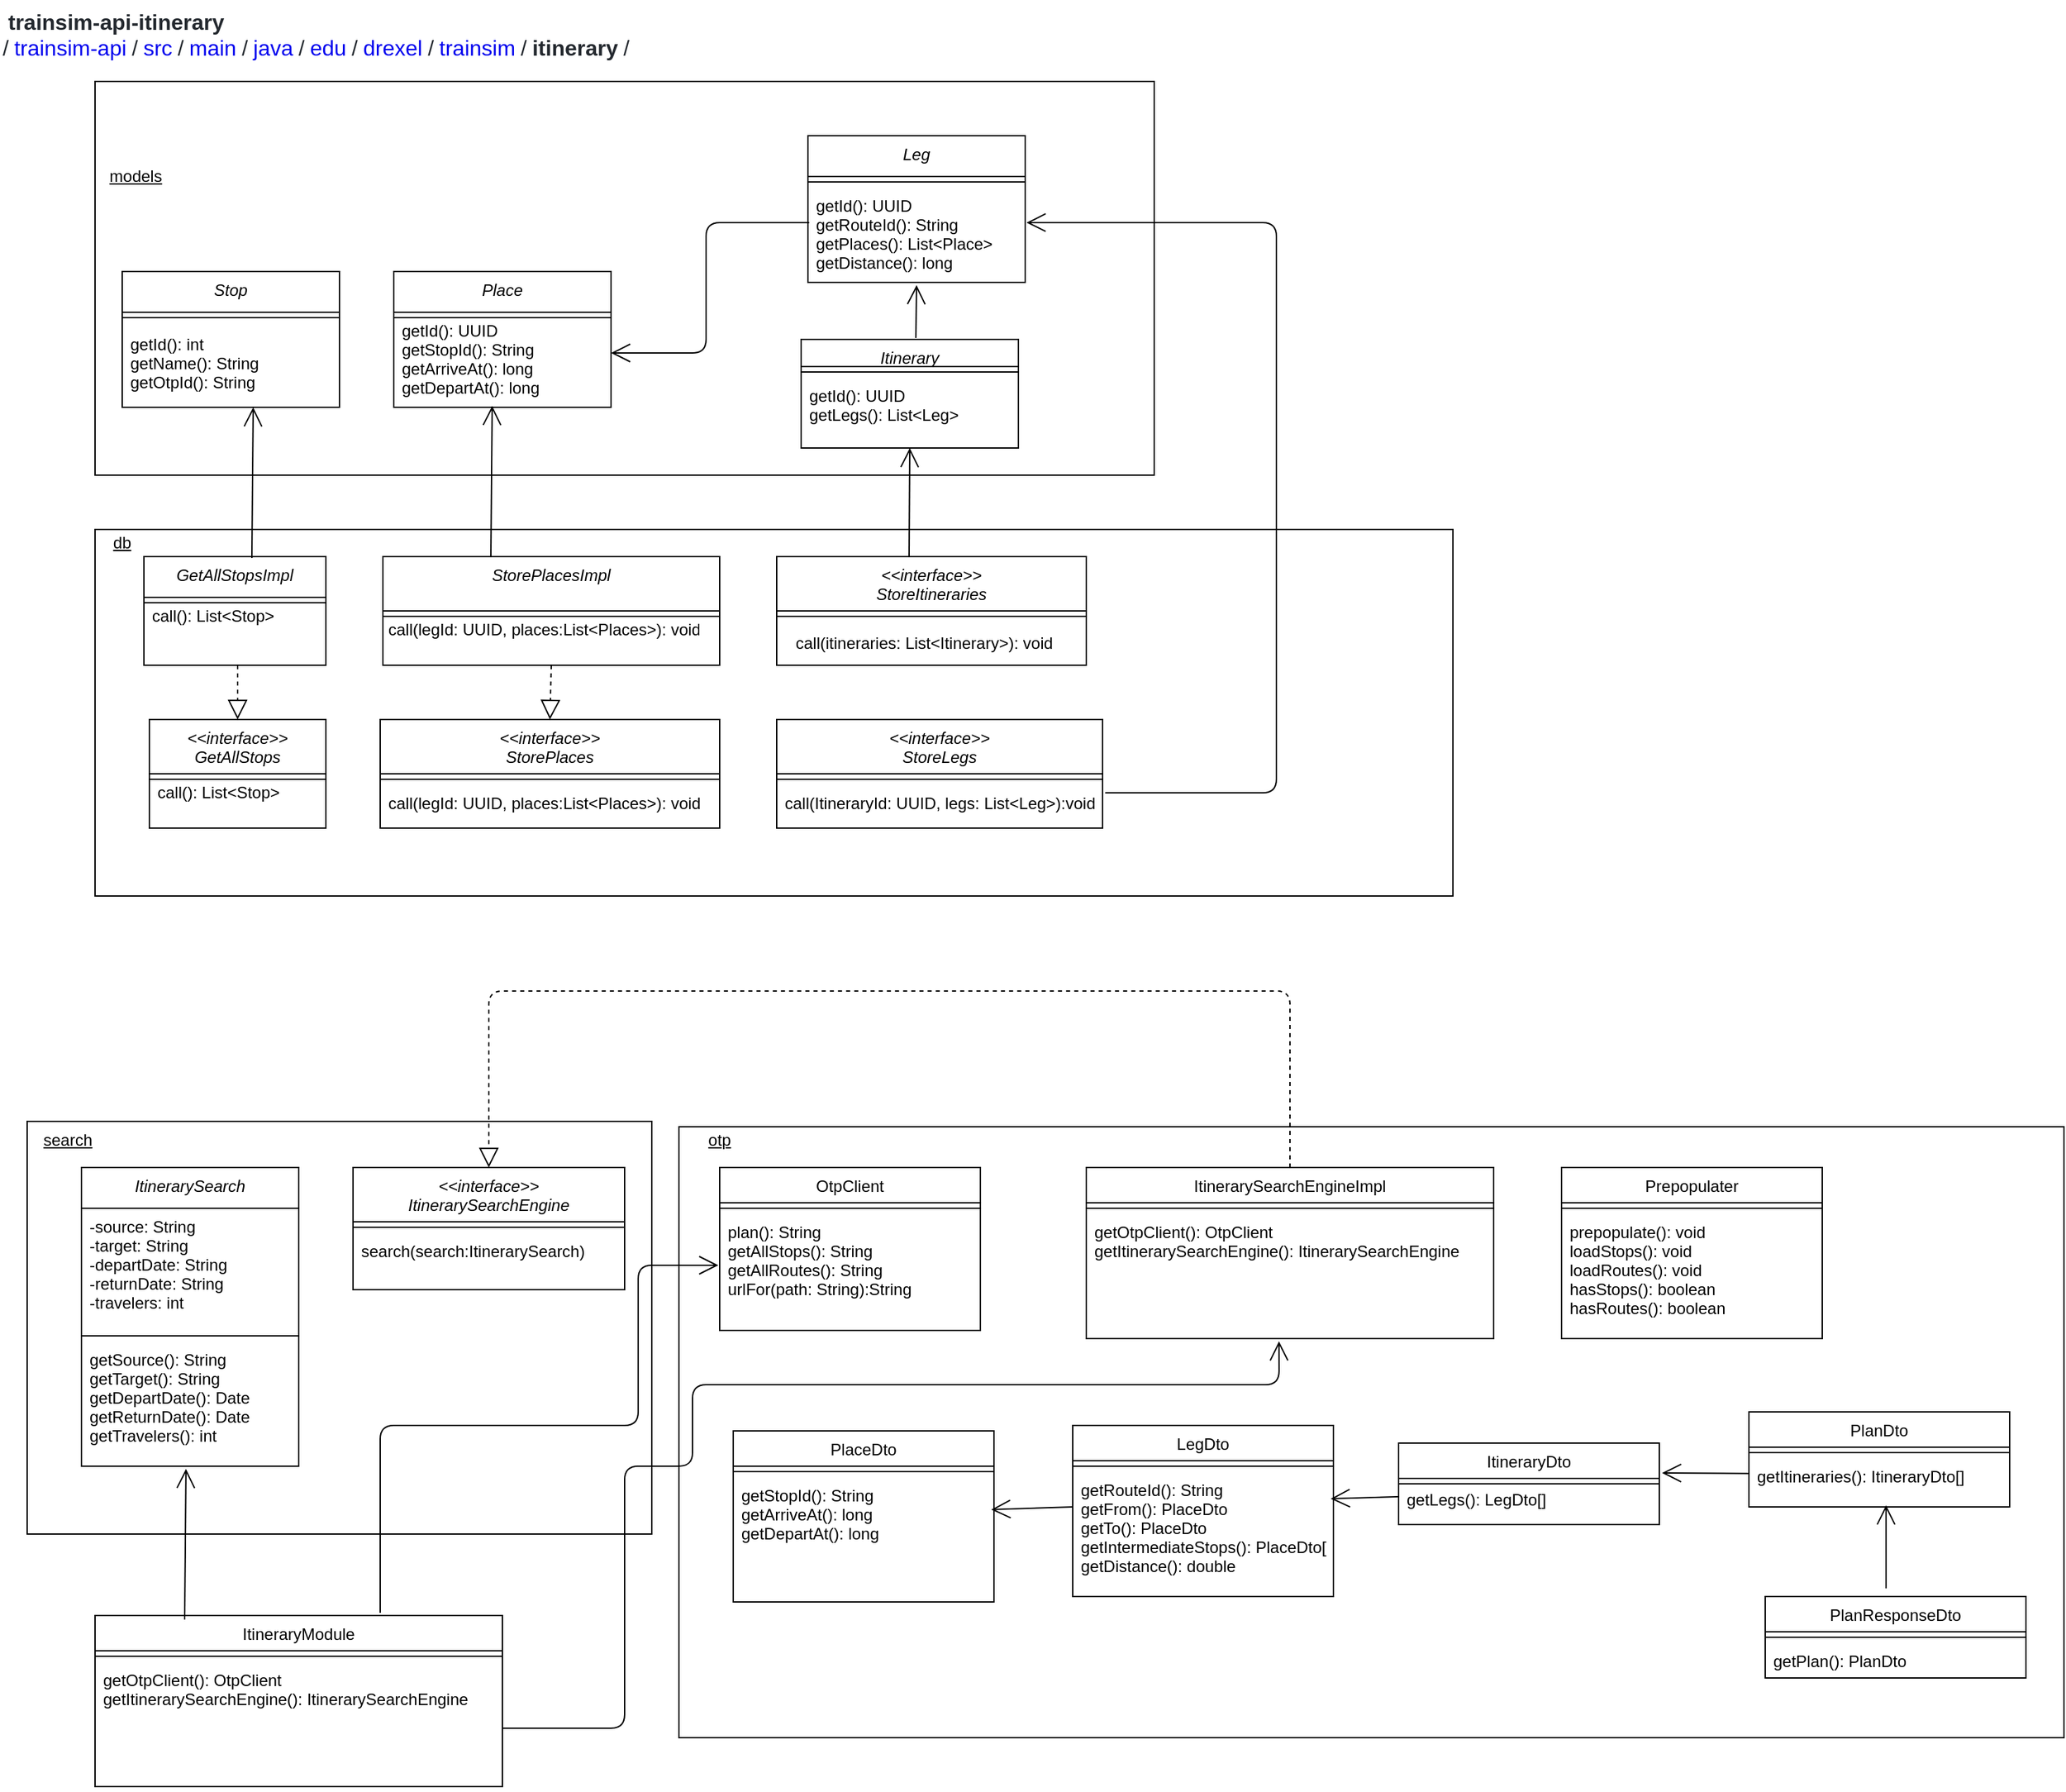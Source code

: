 <mxfile version="15.0.2" type="device"><diagram id="C5RBs43oDa-KdzZeNtuy" name="Page-1"><mxGraphModel dx="1662" dy="1805" grid="1" gridSize="10" guides="1" tooltips="1" connect="1" arrows="1" fold="1" page="1" pageScale="1" pageWidth="1700" pageHeight="1100" math="0" shadow="0"><root><mxCell id="WIyWlLk6GJQsqaUBKTNV-0"/><mxCell id="WIyWlLk6GJQsqaUBKTNV-1" parent="WIyWlLk6GJQsqaUBKTNV-0"/><mxCell id="m0h86qAdI6u4xQVOmjjn-81" value="" style="rounded=0;whiteSpace=wrap;html=1;" parent="WIyWlLk6GJQsqaUBKTNV-1" vertex="1"><mxGeometry x="30" y="-264" width="460" height="304" as="geometry"/></mxCell><mxCell id="m0h86qAdI6u4xQVOmjjn-72" value="" style="rounded=0;whiteSpace=wrap;html=1;" parent="WIyWlLk6GJQsqaUBKTNV-1" vertex="1"><mxGeometry x="510" y="-260" width="1020" height="450" as="geometry"/></mxCell><mxCell id="m0h86qAdI6u4xQVOmjjn-45" value="" style="rounded=0;whiteSpace=wrap;html=1;" parent="WIyWlLk6GJQsqaUBKTNV-1" vertex="1"><mxGeometry x="80" y="-1030" width="780" height="290" as="geometry"/></mxCell><mxCell id="m0h86qAdI6u4xQVOmjjn-43" value="" style="rounded=0;whiteSpace=wrap;html=1;" parent="WIyWlLk6GJQsqaUBKTNV-1" vertex="1"><mxGeometry x="80" y="-700" width="1000" height="270" as="geometry"/></mxCell><mxCell id="zkfFHV4jXpPFQw0GAbJ--0" value="ItinerarySearch" style="swimlane;fontStyle=2;align=center;verticalAlign=top;childLayout=stackLayout;horizontal=1;startSize=30;horizontalStack=0;resizeParent=1;resizeLast=0;collapsible=1;marginBottom=0;rounded=0;shadow=0;strokeWidth=1;" parent="WIyWlLk6GJQsqaUBKTNV-1" vertex="1"><mxGeometry x="70" y="-230" width="160" height="220" as="geometry"><mxRectangle x="230" y="140" width="160" height="26" as="alternateBounds"/></mxGeometry></mxCell><mxCell id="m0h86qAdI6u4xQVOmjjn-0" value="-source: String&#10;-target: String&#10;-departDate: String&#10;-returnDate: String&#10;-travelers: int" style="text;align=left;verticalAlign=top;spacingLeft=4;spacingRight=4;overflow=hidden;rotatable=0;points=[[0,0.5],[1,0.5]];portConstraint=eastwest;" parent="zkfFHV4jXpPFQw0GAbJ--0" vertex="1"><mxGeometry y="30" width="160" height="90" as="geometry"/></mxCell><mxCell id="zkfFHV4jXpPFQw0GAbJ--4" value="" style="line;html=1;strokeWidth=1;align=left;verticalAlign=middle;spacingTop=-1;spacingLeft=3;spacingRight=3;rotatable=0;labelPosition=right;points=[];portConstraint=eastwest;" parent="zkfFHV4jXpPFQw0GAbJ--0" vertex="1"><mxGeometry y="120" width="160" height="8" as="geometry"/></mxCell><mxCell id="zkfFHV4jXpPFQw0GAbJ--5" value="getSource(): String&#10;getTarget(): String&#10;getDepartDate(): Date&#10;getReturnDate(): Date&#10;getTravelers(): int" style="text;align=left;verticalAlign=top;spacingLeft=4;spacingRight=4;overflow=hidden;rotatable=0;points=[[0,0.5],[1,0.5]];portConstraint=eastwest;" parent="zkfFHV4jXpPFQw0GAbJ--0" vertex="1"><mxGeometry y="128" width="160" height="92" as="geometry"/></mxCell><mxCell id="zkfFHV4jXpPFQw0GAbJ--17" value="OtpClient" style="swimlane;fontStyle=0;align=center;verticalAlign=top;childLayout=stackLayout;horizontal=1;startSize=26;horizontalStack=0;resizeParent=1;resizeLast=0;collapsible=1;marginBottom=0;rounded=0;shadow=0;strokeWidth=1;" parent="WIyWlLk6GJQsqaUBKTNV-1" vertex="1"><mxGeometry x="540" y="-230" width="192" height="120" as="geometry"><mxRectangle x="550" y="140" width="160" height="26" as="alternateBounds"/></mxGeometry></mxCell><mxCell id="zkfFHV4jXpPFQw0GAbJ--23" value="" style="line;html=1;strokeWidth=1;align=left;verticalAlign=middle;spacingTop=-1;spacingLeft=3;spacingRight=3;rotatable=0;labelPosition=right;points=[];portConstraint=eastwest;" parent="zkfFHV4jXpPFQw0GAbJ--17" vertex="1"><mxGeometry y="26" width="192" height="8" as="geometry"/></mxCell><mxCell id="6fuI1NDkW5QknDu5uacM-15" value="ItineraryModule" style="swimlane;fontStyle=0;align=center;verticalAlign=top;childLayout=stackLayout;horizontal=1;startSize=26;horizontalStack=0;resizeParent=1;resizeLast=0;collapsible=1;marginBottom=0;rounded=0;shadow=0;strokeWidth=1;" parent="WIyWlLk6GJQsqaUBKTNV-1" vertex="1"><mxGeometry x="80" y="100" width="300" height="126" as="geometry"><mxRectangle x="550" y="140" width="160" height="26" as="alternateBounds"/></mxGeometry></mxCell><mxCell id="6fuI1NDkW5QknDu5uacM-17" value="" style="line;html=1;strokeWidth=1;align=left;verticalAlign=middle;spacingTop=-1;spacingLeft=3;spacingRight=3;rotatable=0;labelPosition=right;points=[];portConstraint=eastwest;" parent="6fuI1NDkW5QknDu5uacM-15" vertex="1"><mxGeometry y="26" width="300" height="8" as="geometry"/></mxCell><mxCell id="m0h86qAdI6u4xQVOmjjn-35" value="getOtpClient(): OtpClient&#10;getItinerarySearchEngine(): ItinerarySearchEngine" style="text;align=left;verticalAlign=top;spacingLeft=4;spacingRight=4;overflow=hidden;rotatable=0;points=[[0,0.5],[1,0.5]];portConstraint=eastwest;" parent="6fuI1NDkW5QknDu5uacM-15" vertex="1"><mxGeometry y="34" width="300" height="92" as="geometry"/></mxCell><mxCell id="m0h86qAdI6u4xQVOmjjn-1" value="&lt;&lt;interface&gt;&gt;&#10;ItinerarySearchEngine" style="swimlane;fontStyle=2;align=center;verticalAlign=top;childLayout=stackLayout;horizontal=1;startSize=40;horizontalStack=0;resizeParent=1;resizeLast=0;collapsible=1;marginBottom=0;rounded=0;shadow=0;strokeWidth=1;" parent="WIyWlLk6GJQsqaUBKTNV-1" vertex="1"><mxGeometry x="270" y="-230" width="200" height="90" as="geometry"><mxRectangle x="230" y="140" width="160" height="26" as="alternateBounds"/></mxGeometry></mxCell><mxCell id="m0h86qAdI6u4xQVOmjjn-3" value="" style="line;html=1;strokeWidth=1;align=left;verticalAlign=middle;spacingTop=-1;spacingLeft=3;spacingRight=3;rotatable=0;labelPosition=right;points=[];portConstraint=eastwest;" parent="m0h86qAdI6u4xQVOmjjn-1" vertex="1"><mxGeometry y="40" width="200" height="8" as="geometry"/></mxCell><mxCell id="m0h86qAdI6u4xQVOmjjn-41" value="search(search:ItinerarySearch)" style="text;align=left;verticalAlign=top;spacingLeft=4;spacingRight=4;overflow=hidden;rotatable=0;points=[[0,0.5],[1,0.5]];portConstraint=eastwest;" parent="m0h86qAdI6u4xQVOmjjn-1" vertex="1"><mxGeometry y="48" width="200" height="32" as="geometry"/></mxCell><mxCell id="m0h86qAdI6u4xQVOmjjn-5" value="&lt;&lt;interface&gt;&gt;&#10;GetAllStops" style="swimlane;fontStyle=2;align=center;verticalAlign=top;childLayout=stackLayout;horizontal=1;startSize=40;horizontalStack=0;resizeParent=1;resizeLast=0;collapsible=1;marginBottom=0;rounded=0;shadow=0;strokeWidth=1;" parent="WIyWlLk6GJQsqaUBKTNV-1" vertex="1"><mxGeometry x="120" y="-560" width="130" height="80" as="geometry"><mxRectangle x="230" y="140" width="160" height="26" as="alternateBounds"/></mxGeometry></mxCell><mxCell id="m0h86qAdI6u4xQVOmjjn-7" value="" style="line;html=1;strokeWidth=1;align=left;verticalAlign=middle;spacingTop=-1;spacingLeft=3;spacingRight=3;rotatable=0;labelPosition=right;points=[];portConstraint=eastwest;" parent="m0h86qAdI6u4xQVOmjjn-5" vertex="1"><mxGeometry y="40" width="130" height="8" as="geometry"/></mxCell><mxCell id="m0h86qAdI6u4xQVOmjjn-9" value="GetAllStopsImpl" style="swimlane;fontStyle=2;align=center;verticalAlign=top;childLayout=stackLayout;horizontal=1;startSize=30;horizontalStack=0;resizeParent=1;resizeLast=0;collapsible=1;marginBottom=0;rounded=0;shadow=0;strokeWidth=1;" parent="WIyWlLk6GJQsqaUBKTNV-1" vertex="1"><mxGeometry x="116" y="-680" width="134" height="80" as="geometry"><mxRectangle x="230" y="140" width="160" height="26" as="alternateBounds"/></mxGeometry></mxCell><mxCell id="m0h86qAdI6u4xQVOmjjn-10" value="" style="line;html=1;strokeWidth=1;align=left;verticalAlign=middle;spacingTop=-1;spacingLeft=3;spacingRight=3;rotatable=0;labelPosition=right;points=[];portConstraint=eastwest;" parent="m0h86qAdI6u4xQVOmjjn-9" vertex="1"><mxGeometry y="30" width="134" height="8" as="geometry"/></mxCell><mxCell id="m0h86qAdI6u4xQVOmjjn-11" value="&lt;&lt;interface&gt;&gt;&#10;StoreItineraries" style="swimlane;fontStyle=2;align=center;verticalAlign=top;childLayout=stackLayout;horizontal=1;startSize=40;horizontalStack=0;resizeParent=1;resizeLast=0;collapsible=1;marginBottom=0;rounded=0;shadow=0;strokeWidth=1;" parent="WIyWlLk6GJQsqaUBKTNV-1" vertex="1"><mxGeometry x="582" y="-680" width="228" height="80" as="geometry"><mxRectangle x="230" y="140" width="160" height="26" as="alternateBounds"/></mxGeometry></mxCell><mxCell id="m0h86qAdI6u4xQVOmjjn-12" value="" style="line;html=1;strokeWidth=1;align=left;verticalAlign=middle;spacingTop=-1;spacingLeft=3;spacingRight=3;rotatable=0;labelPosition=right;points=[];portConstraint=eastwest;" parent="m0h86qAdI6u4xQVOmjjn-11" vertex="1"><mxGeometry y="40" width="228" height="8" as="geometry"/></mxCell><mxCell id="m0h86qAdI6u4xQVOmjjn-13" value="&lt;&lt;interface&gt;&gt;&#10;StoreLegs" style="swimlane;fontStyle=2;align=center;verticalAlign=top;childLayout=stackLayout;horizontal=1;startSize=40;horizontalStack=0;resizeParent=1;resizeLast=0;collapsible=1;marginBottom=0;rounded=0;shadow=0;strokeWidth=1;" parent="WIyWlLk6GJQsqaUBKTNV-1" vertex="1"><mxGeometry x="582" y="-560" width="240" height="80" as="geometry"><mxRectangle x="230" y="140" width="160" height="26" as="alternateBounds"/></mxGeometry></mxCell><mxCell id="m0h86qAdI6u4xQVOmjjn-14" value="" style="line;html=1;strokeWidth=1;align=left;verticalAlign=middle;spacingTop=-1;spacingLeft=3;spacingRight=3;rotatable=0;labelPosition=right;points=[];portConstraint=eastwest;" parent="m0h86qAdI6u4xQVOmjjn-13" vertex="1"><mxGeometry y="40" width="240" height="8" as="geometry"/></mxCell><mxCell id="m0h86qAdI6u4xQVOmjjn-102" value="call(ItineraryId: UUID, legs: List&lt;Leg&gt;):void" style="text;align=left;verticalAlign=top;spacingLeft=4;spacingRight=4;overflow=hidden;rotatable=0;points=[[0,0.5],[1,0.5]];portConstraint=eastwest;" parent="m0h86qAdI6u4xQVOmjjn-13" vertex="1"><mxGeometry y="48" width="240" height="20" as="geometry"/></mxCell><mxCell id="m0h86qAdI6u4xQVOmjjn-15" value="&lt;&lt;interface&gt;&gt;&#10;StorePlaces" style="swimlane;fontStyle=2;align=center;verticalAlign=top;childLayout=stackLayout;horizontal=1;startSize=40;horizontalStack=0;resizeParent=1;resizeLast=0;collapsible=1;marginBottom=0;rounded=0;shadow=0;strokeWidth=1;" parent="WIyWlLk6GJQsqaUBKTNV-1" vertex="1"><mxGeometry x="290" y="-560" width="250" height="80" as="geometry"><mxRectangle x="230" y="140" width="160" height="26" as="alternateBounds"/></mxGeometry></mxCell><mxCell id="m0h86qAdI6u4xQVOmjjn-16" value="" style="line;html=1;strokeWidth=1;align=left;verticalAlign=middle;spacingTop=-1;spacingLeft=3;spacingRight=3;rotatable=0;labelPosition=right;points=[];portConstraint=eastwest;" parent="m0h86qAdI6u4xQVOmjjn-15" vertex="1"><mxGeometry y="40" width="250" height="8" as="geometry"/></mxCell><mxCell id="m0h86qAdI6u4xQVOmjjn-93" value="call(legId: UUID, places:List&lt;Places&gt;): void" style="text;align=left;verticalAlign=top;spacingLeft=4;spacingRight=4;overflow=hidden;rotatable=0;points=[[0,0.5],[1,0.5]];portConstraint=eastwest;" parent="m0h86qAdI6u4xQVOmjjn-15" vertex="1"><mxGeometry y="48" width="250" height="20" as="geometry"/></mxCell><mxCell id="m0h86qAdI6u4xQVOmjjn-17" value="" style="endArrow=block;dashed=1;endFill=0;endSize=12;html=1;entryX=0.5;entryY=0;entryDx=0;entryDy=0;" parent="WIyWlLk6GJQsqaUBKTNV-1" target="m0h86qAdI6u4xQVOmjjn-5" edge="1"><mxGeometry width="160" relative="1" as="geometry"><mxPoint x="185" y="-600" as="sourcePoint"/><mxPoint x="190" y="-600" as="targetPoint"/></mxGeometry></mxCell><mxCell id="m0h86qAdI6u4xQVOmjjn-18" value="StorePlacesImpl" style="swimlane;fontStyle=2;align=center;verticalAlign=top;childLayout=stackLayout;horizontal=1;startSize=40;horizontalStack=0;resizeParent=1;resizeLast=0;collapsible=1;marginBottom=0;rounded=0;shadow=0;strokeWidth=1;" parent="WIyWlLk6GJQsqaUBKTNV-1" vertex="1"><mxGeometry x="292" y="-680" width="248" height="80" as="geometry"><mxRectangle x="230" y="140" width="160" height="26" as="alternateBounds"/></mxGeometry></mxCell><mxCell id="m0h86qAdI6u4xQVOmjjn-19" value="" style="line;html=1;strokeWidth=1;align=left;verticalAlign=middle;spacingTop=-1;spacingLeft=3;spacingRight=3;rotatable=0;labelPosition=right;points=[];portConstraint=eastwest;" parent="m0h86qAdI6u4xQVOmjjn-18" vertex="1"><mxGeometry y="40" width="248" height="8" as="geometry"/></mxCell><mxCell id="m0h86qAdI6u4xQVOmjjn-20" value="" style="endArrow=block;dashed=1;endFill=0;endSize=12;html=1;entryX=0.5;entryY=0;entryDx=0;entryDy=0;exitX=0.5;exitY=1;exitDx=0;exitDy=0;" parent="WIyWlLk6GJQsqaUBKTNV-1" source="m0h86qAdI6u4xQVOmjjn-18" target="m0h86qAdI6u4xQVOmjjn-15" edge="1"><mxGeometry width="160" relative="1" as="geometry"><mxPoint x="370" y="-600" as="sourcePoint"/><mxPoint x="410" y="-600" as="targetPoint"/></mxGeometry></mxCell><mxCell id="m0h86qAdI6u4xQVOmjjn-21" value="Itinerary" style="swimlane;fontStyle=2;align=center;verticalAlign=top;childLayout=stackLayout;horizontal=1;startSize=20;horizontalStack=0;resizeParent=1;resizeLast=0;collapsible=1;marginBottom=0;rounded=0;shadow=0;strokeWidth=1;" parent="WIyWlLk6GJQsqaUBKTNV-1" vertex="1"><mxGeometry x="600" y="-840" width="160" height="80" as="geometry"><mxRectangle x="230" y="140" width="160" height="26" as="alternateBounds"/></mxGeometry></mxCell><mxCell id="m0h86qAdI6u4xQVOmjjn-22" value="" style="line;html=1;strokeWidth=1;align=left;verticalAlign=middle;spacingTop=-1;spacingLeft=3;spacingRight=3;rotatable=0;labelPosition=right;points=[];portConstraint=eastwest;" parent="m0h86qAdI6u4xQVOmjjn-21" vertex="1"><mxGeometry y="20" width="160" height="8" as="geometry"/></mxCell><mxCell id="m0h86qAdI6u4xQVOmjjn-95" value="getId(): UUID&#10;getLegs(): List&lt;Leg&gt;" style="text;align=left;verticalAlign=top;spacingLeft=4;spacingRight=4;overflow=hidden;rotatable=0;points=[[0,0.5],[1,0.5]];portConstraint=eastwest;" parent="m0h86qAdI6u4xQVOmjjn-21" vertex="1"><mxGeometry y="28" width="160" height="52" as="geometry"/></mxCell><mxCell id="m0h86qAdI6u4xQVOmjjn-23" value="Leg" style="swimlane;fontStyle=2;align=center;verticalAlign=top;childLayout=stackLayout;horizontal=1;startSize=30;horizontalStack=0;resizeParent=1;resizeLast=0;collapsible=1;marginBottom=0;rounded=0;shadow=0;strokeWidth=1;" parent="WIyWlLk6GJQsqaUBKTNV-1" vertex="1"><mxGeometry x="605" y="-990" width="160" height="108" as="geometry"><mxRectangle x="230" y="140" width="160" height="26" as="alternateBounds"/></mxGeometry></mxCell><mxCell id="m0h86qAdI6u4xQVOmjjn-24" value="" style="line;html=1;strokeWidth=1;align=left;verticalAlign=middle;spacingTop=-1;spacingLeft=3;spacingRight=3;rotatable=0;labelPosition=right;points=[];portConstraint=eastwest;" parent="m0h86qAdI6u4xQVOmjjn-23" vertex="1"><mxGeometry y="30" width="160" height="8" as="geometry"/></mxCell><mxCell id="m0h86qAdI6u4xQVOmjjn-98" value="getId(): UUID&#10;getRouteId(): String&#10;getPlaces(): List&lt;Place&gt;&#10;getDistance(): long" style="text;align=left;verticalAlign=top;spacingLeft=4;spacingRight=4;overflow=hidden;rotatable=0;points=[[0,0.5],[1,0.5]];portConstraint=eastwest;" parent="m0h86qAdI6u4xQVOmjjn-23" vertex="1"><mxGeometry y="38" width="160" height="70" as="geometry"/></mxCell><mxCell id="m0h86qAdI6u4xQVOmjjn-101" value="" style="endArrow=open;endFill=1;endSize=12;html=1;exitX=0.22;exitY=0.024;exitDx=0;exitDy=0;exitPerimeter=0;" parent="m0h86qAdI6u4xQVOmjjn-23" edge="1"><mxGeometry width="160" relative="1" as="geometry"><mxPoint x="79.5" y="149.004" as="sourcePoint"/><mxPoint x="80" y="110" as="targetPoint"/></mxGeometry></mxCell><mxCell id="m0h86qAdI6u4xQVOmjjn-25" value="Place" style="swimlane;fontStyle=2;align=center;verticalAlign=top;childLayout=stackLayout;horizontal=1;startSize=30;horizontalStack=0;resizeParent=1;resizeLast=0;collapsible=1;marginBottom=0;rounded=0;shadow=0;strokeWidth=1;" parent="WIyWlLk6GJQsqaUBKTNV-1" vertex="1"><mxGeometry x="300" y="-890" width="160" height="100" as="geometry"><mxRectangle x="230" y="140" width="160" height="26" as="alternateBounds"/></mxGeometry></mxCell><mxCell id="m0h86qAdI6u4xQVOmjjn-26" value="" style="line;html=1;strokeWidth=1;align=left;verticalAlign=middle;spacingTop=-1;spacingLeft=3;spacingRight=3;rotatable=0;labelPosition=right;points=[];portConstraint=eastwest;" parent="m0h86qAdI6u4xQVOmjjn-25" vertex="1"><mxGeometry y="30" width="160" height="8" as="geometry"/></mxCell><mxCell id="m0h86qAdI6u4xQVOmjjn-27" value="Stop" style="swimlane;fontStyle=2;align=center;verticalAlign=top;childLayout=stackLayout;horizontal=1;startSize=30;horizontalStack=0;resizeParent=1;resizeLast=0;collapsible=1;marginBottom=0;rounded=0;shadow=0;strokeWidth=1;" parent="WIyWlLk6GJQsqaUBKTNV-1" vertex="1"><mxGeometry x="100" y="-890" width="160" height="100" as="geometry"><mxRectangle x="230" y="140" width="160" height="26" as="alternateBounds"/></mxGeometry></mxCell><mxCell id="m0h86qAdI6u4xQVOmjjn-28" value="" style="line;html=1;strokeWidth=1;align=left;verticalAlign=middle;spacingTop=-1;spacingLeft=3;spacingRight=3;rotatable=0;labelPosition=right;points=[];portConstraint=eastwest;" parent="m0h86qAdI6u4xQVOmjjn-27" vertex="1"><mxGeometry y="30" width="160" height="8" as="geometry"/></mxCell><mxCell id="m0h86qAdI6u4xQVOmjjn-30" value="" style="endArrow=open;endFill=1;endSize=12;html=1;entryX=0.481;entryY=1.022;entryDx=0;entryDy=0;entryPerimeter=0;exitX=0.22;exitY=0.024;exitDx=0;exitDy=0;exitPerimeter=0;" parent="WIyWlLk6GJQsqaUBKTNV-1" source="6fuI1NDkW5QknDu5uacM-15" target="zkfFHV4jXpPFQw0GAbJ--5" edge="1"><mxGeometry width="160" relative="1" as="geometry"><mxPoint x="160" y="30" as="sourcePoint"/><mxPoint x="320" y="30" as="targetPoint"/></mxGeometry></mxCell><mxCell id="m0h86qAdI6u4xQVOmjjn-31" value="" style="endArrow=open;endFill=1;endSize=12;html=1;exitX=0.7;exitY=-0.016;exitDx=0;exitDy=0;exitPerimeter=0;entryX=-0.005;entryY=0.413;entryDx=0;entryDy=0;entryPerimeter=0;" parent="WIyWlLk6GJQsqaUBKTNV-1" source="6fuI1NDkW5QknDu5uacM-15" target="m0h86qAdI6u4xQVOmjjn-74" edge="1"><mxGeometry width="160" relative="1" as="geometry"><mxPoint x="200.096" y="50" as="sourcePoint"/><mxPoint x="490" y="-160" as="targetPoint"/><Array as="points"><mxPoint x="290" y="-40"/><mxPoint x="480" y="-40"/><mxPoint x="480" y="-158"/></Array></mxGeometry></mxCell><mxCell id="m0h86qAdI6u4xQVOmjjn-36" value="ItinerarySearchEngineImpl" style="swimlane;fontStyle=0;align=center;verticalAlign=top;childLayout=stackLayout;horizontal=1;startSize=26;horizontalStack=0;resizeParent=1;resizeLast=0;collapsible=1;marginBottom=0;rounded=0;shadow=0;strokeWidth=1;" parent="WIyWlLk6GJQsqaUBKTNV-1" vertex="1"><mxGeometry x="810" y="-230" width="300" height="126" as="geometry"><mxRectangle x="550" y="140" width="160" height="26" as="alternateBounds"/></mxGeometry></mxCell><mxCell id="m0h86qAdI6u4xQVOmjjn-37" value="" style="line;html=1;strokeWidth=1;align=left;verticalAlign=middle;spacingTop=-1;spacingLeft=3;spacingRight=3;rotatable=0;labelPosition=right;points=[];portConstraint=eastwest;" parent="m0h86qAdI6u4xQVOmjjn-36" vertex="1"><mxGeometry y="26" width="300" height="8" as="geometry"/></mxCell><mxCell id="m0h86qAdI6u4xQVOmjjn-39" value="getOtpClient(): OtpClient&#10;getItinerarySearchEngine(): ItinerarySearchEngine" style="text;align=left;verticalAlign=top;spacingLeft=4;spacingRight=4;overflow=hidden;rotatable=0;points=[[0,0.5],[1,0.5]];portConstraint=eastwest;" parent="m0h86qAdI6u4xQVOmjjn-36" vertex="1"><mxGeometry y="34" width="300" height="92" as="geometry"/></mxCell><mxCell id="m0h86qAdI6u4xQVOmjjn-44" value="&lt;u&gt;db&lt;/u&gt;" style="text;html=1;strokeColor=none;fillColor=none;align=center;verticalAlign=middle;whiteSpace=wrap;rounded=0;" parent="WIyWlLk6GJQsqaUBKTNV-1" vertex="1"><mxGeometry x="80" y="-700" width="40" height="20" as="geometry"/></mxCell><mxCell id="m0h86qAdI6u4xQVOmjjn-46" value="&lt;u&gt;models&lt;/u&gt;" style="text;html=1;strokeColor=none;fillColor=none;align=center;verticalAlign=middle;whiteSpace=wrap;rounded=0;" parent="WIyWlLk6GJQsqaUBKTNV-1" vertex="1"><mxGeometry x="90" y="-970" width="40" height="20" as="geometry"/></mxCell><mxCell id="m0h86qAdI6u4xQVOmjjn-47" value="Prepopulater" style="swimlane;fontStyle=0;align=center;verticalAlign=top;childLayout=stackLayout;horizontal=1;startSize=26;horizontalStack=0;resizeParent=1;resizeLast=0;collapsible=1;marginBottom=0;rounded=0;shadow=0;strokeWidth=1;" parent="WIyWlLk6GJQsqaUBKTNV-1" vertex="1"><mxGeometry x="1160" y="-230" width="192" height="126" as="geometry"><mxRectangle x="550" y="140" width="160" height="26" as="alternateBounds"/></mxGeometry></mxCell><mxCell id="m0h86qAdI6u4xQVOmjjn-48" value="" style="line;html=1;strokeWidth=1;align=left;verticalAlign=middle;spacingTop=-1;spacingLeft=3;spacingRight=3;rotatable=0;labelPosition=right;points=[];portConstraint=eastwest;" parent="m0h86qAdI6u4xQVOmjjn-47" vertex="1"><mxGeometry y="26" width="192" height="8" as="geometry"/></mxCell><mxCell id="m0h86qAdI6u4xQVOmjjn-49" value="prepopulate(): void&#10;loadStops(): void&#10;loadRoutes(): void&#10;hasStops(): boolean&#10;hasRoutes(): boolean" style="text;align=left;verticalAlign=top;spacingLeft=4;spacingRight=4;overflow=hidden;rotatable=0;points=[[0,0.5],[1,0.5]];portConstraint=eastwest;" parent="m0h86qAdI6u4xQVOmjjn-47" vertex="1"><mxGeometry y="34" width="192" height="92" as="geometry"/></mxCell><mxCell id="m0h86qAdI6u4xQVOmjjn-52" value="ItineraryDto" style="swimlane;fontStyle=0;align=center;verticalAlign=top;childLayout=stackLayout;horizontal=1;startSize=26;horizontalStack=0;resizeParent=1;resizeLast=0;collapsible=1;marginBottom=0;rounded=0;shadow=0;strokeWidth=1;" parent="WIyWlLk6GJQsqaUBKTNV-1" vertex="1"><mxGeometry x="1040" y="-27" width="192" height="60" as="geometry"><mxRectangle x="550" y="140" width="160" height="26" as="alternateBounds"/></mxGeometry></mxCell><mxCell id="m0h86qAdI6u4xQVOmjjn-53" value="" style="line;html=1;strokeWidth=1;align=left;verticalAlign=middle;spacingTop=-1;spacingLeft=3;spacingRight=3;rotatable=0;labelPosition=right;points=[];portConstraint=eastwest;" parent="m0h86qAdI6u4xQVOmjjn-52" vertex="1"><mxGeometry y="26" width="192" height="8" as="geometry"/></mxCell><mxCell id="m0h86qAdI6u4xQVOmjjn-54" value="getLegs(): LegDto[]" style="text;align=left;verticalAlign=top;spacingLeft=4;spacingRight=4;overflow=hidden;rotatable=0;points=[[0,0.5],[1,0.5]];portConstraint=eastwest;" parent="WIyWlLk6GJQsqaUBKTNV-1" vertex="1"><mxGeometry x="1040" y="1" width="192" height="29" as="geometry"/></mxCell><mxCell id="m0h86qAdI6u4xQVOmjjn-55" value="LegDto" style="swimlane;fontStyle=0;align=center;verticalAlign=top;childLayout=stackLayout;horizontal=1;startSize=26;horizontalStack=0;resizeParent=1;resizeLast=0;collapsible=1;marginBottom=0;rounded=0;shadow=0;strokeWidth=1;" parent="WIyWlLk6GJQsqaUBKTNV-1" vertex="1"><mxGeometry x="800" y="-40" width="192" height="126" as="geometry"><mxRectangle x="550" y="140" width="160" height="26" as="alternateBounds"/></mxGeometry></mxCell><mxCell id="m0h86qAdI6u4xQVOmjjn-56" value="" style="line;html=1;strokeWidth=1;align=left;verticalAlign=middle;spacingTop=-1;spacingLeft=3;spacingRight=3;rotatable=0;labelPosition=right;points=[];portConstraint=eastwest;" parent="m0h86qAdI6u4xQVOmjjn-55" vertex="1"><mxGeometry y="26" width="192" height="8" as="geometry"/></mxCell><mxCell id="m0h86qAdI6u4xQVOmjjn-57" value="getRouteId(): String&#10;getFrom(): PlaceDto&#10;getTo(): PlaceDto&#10;getIntermediateStops(): PlaceDto[]&#10;getDistance(): double" style="text;align=left;verticalAlign=top;spacingLeft=4;spacingRight=4;overflow=hidden;rotatable=0;points=[[0,0.5],[1,0.5]];portConstraint=eastwest;" parent="m0h86qAdI6u4xQVOmjjn-55" vertex="1"><mxGeometry y="34" width="192" height="92" as="geometry"/></mxCell><mxCell id="m0h86qAdI6u4xQVOmjjn-58" value="PlaceDto" style="swimlane;fontStyle=0;align=center;verticalAlign=top;childLayout=stackLayout;horizontal=1;startSize=26;horizontalStack=0;resizeParent=1;resizeLast=0;collapsible=1;marginBottom=0;rounded=0;shadow=0;strokeWidth=1;" parent="WIyWlLk6GJQsqaUBKTNV-1" vertex="1"><mxGeometry x="550" y="-36" width="192" height="126" as="geometry"><mxRectangle x="550" y="140" width="160" height="26" as="alternateBounds"/></mxGeometry></mxCell><mxCell id="m0h86qAdI6u4xQVOmjjn-59" value="" style="line;html=1;strokeWidth=1;align=left;verticalAlign=middle;spacingTop=-1;spacingLeft=3;spacingRight=3;rotatable=0;labelPosition=right;points=[];portConstraint=eastwest;" parent="m0h86qAdI6u4xQVOmjjn-58" vertex="1"><mxGeometry y="26" width="192" height="8" as="geometry"/></mxCell><mxCell id="m0h86qAdI6u4xQVOmjjn-60" value="getStopId(): String&#10;getArriveAt(): long&#10;getDepartAt(): long" style="text;align=left;verticalAlign=top;spacingLeft=4;spacingRight=4;overflow=hidden;rotatable=0;points=[[0,0.5],[1,0.5]];portConstraint=eastwest;" parent="m0h86qAdI6u4xQVOmjjn-58" vertex="1"><mxGeometry y="34" width="192" height="92" as="geometry"/></mxCell><mxCell id="m0h86qAdI6u4xQVOmjjn-61" value="PlanDto" style="swimlane;fontStyle=0;align=center;verticalAlign=top;childLayout=stackLayout;horizontal=1;startSize=26;horizontalStack=0;resizeParent=1;resizeLast=0;collapsible=1;marginBottom=0;rounded=0;shadow=0;strokeWidth=1;" parent="WIyWlLk6GJQsqaUBKTNV-1" vertex="1"><mxGeometry x="1298" y="-50" width="192" height="70" as="geometry"><mxRectangle x="550" y="140" width="160" height="26" as="alternateBounds"/></mxGeometry></mxCell><mxCell id="m0h86qAdI6u4xQVOmjjn-62" value="" style="line;html=1;strokeWidth=1;align=left;verticalAlign=middle;spacingTop=-1;spacingLeft=3;spacingRight=3;rotatable=0;labelPosition=right;points=[];portConstraint=eastwest;" parent="m0h86qAdI6u4xQVOmjjn-61" vertex="1"><mxGeometry y="26" width="192" height="8" as="geometry"/></mxCell><mxCell id="m0h86qAdI6u4xQVOmjjn-63" value="getItineraries(): ItineraryDto[]" style="text;align=left;verticalAlign=top;spacingLeft=4;spacingRight=4;overflow=hidden;rotatable=0;points=[[0,0.5],[1,0.5]];portConstraint=eastwest;" parent="m0h86qAdI6u4xQVOmjjn-61" vertex="1"><mxGeometry y="34" width="192" height="36" as="geometry"/></mxCell><mxCell id="m0h86qAdI6u4xQVOmjjn-64" value="PlanResponseDto" style="swimlane;fontStyle=0;align=center;verticalAlign=top;childLayout=stackLayout;horizontal=1;startSize=26;horizontalStack=0;resizeParent=1;resizeLast=0;collapsible=1;marginBottom=0;rounded=0;shadow=0;strokeWidth=1;" parent="WIyWlLk6GJQsqaUBKTNV-1" vertex="1"><mxGeometry x="1310" y="86" width="192" height="60" as="geometry"><mxRectangle x="550" y="140" width="160" height="26" as="alternateBounds"/></mxGeometry></mxCell><mxCell id="m0h86qAdI6u4xQVOmjjn-65" value="" style="line;html=1;strokeWidth=1;align=left;verticalAlign=middle;spacingTop=-1;spacingLeft=3;spacingRight=3;rotatable=0;labelPosition=right;points=[];portConstraint=eastwest;" parent="m0h86qAdI6u4xQVOmjjn-64" vertex="1"><mxGeometry y="26" width="192" height="8" as="geometry"/></mxCell><mxCell id="m0h86qAdI6u4xQVOmjjn-66" value="getPlan(): PlanDto" style="text;align=left;verticalAlign=top;spacingLeft=4;spacingRight=4;overflow=hidden;rotatable=0;points=[[0,0.5],[1,0.5]];portConstraint=eastwest;" parent="m0h86qAdI6u4xQVOmjjn-64" vertex="1"><mxGeometry y="34" width="192" height="26" as="geometry"/></mxCell><mxCell id="m0h86qAdI6u4xQVOmjjn-67" value="" style="endArrow=open;endFill=1;endSize=12;html=1;entryX=0.526;entryY=0.967;entryDx=0;entryDy=0;entryPerimeter=0;" parent="WIyWlLk6GJQsqaUBKTNV-1" target="m0h86qAdI6u4xQVOmjjn-63" edge="1"><mxGeometry width="160" relative="1" as="geometry"><mxPoint x="1399" y="80" as="sourcePoint"/><mxPoint x="1454" y="-51.012" as="targetPoint"/></mxGeometry></mxCell><mxCell id="m0h86qAdI6u4xQVOmjjn-70" value="" style="endArrow=open;endFill=1;endSize=12;html=1;exitX=0;exitY=0.315;exitDx=0;exitDy=0;exitPerimeter=0;" parent="WIyWlLk6GJQsqaUBKTNV-1" source="m0h86qAdI6u4xQVOmjjn-63" edge="1"><mxGeometry width="160" relative="1" as="geometry"><mxPoint x="1189.01" y="143.04" as="sourcePoint"/><mxPoint x="1234" y="-5" as="targetPoint"/></mxGeometry></mxCell><mxCell id="m0h86qAdI6u4xQVOmjjn-71" value="" style="endArrow=open;endFill=1;endSize=12;html=1;exitX=0;exitY=0.315;exitDx=0;exitDy=0;exitPerimeter=0;" parent="WIyWlLk6GJQsqaUBKTNV-1" edge="1"><mxGeometry width="160" relative="1" as="geometry"><mxPoint x="1040" y="12.49" as="sourcePoint"/><mxPoint x="990" y="14" as="targetPoint"/></mxGeometry></mxCell><mxCell id="m0h86qAdI6u4xQVOmjjn-73" value="&lt;u&gt;otp&lt;/u&gt;" style="text;html=1;strokeColor=none;fillColor=none;align=center;verticalAlign=middle;whiteSpace=wrap;rounded=0;" parent="WIyWlLk6GJQsqaUBKTNV-1" vertex="1"><mxGeometry x="520" y="-260" width="40" height="20" as="geometry"/></mxCell><mxCell id="m0h86qAdI6u4xQVOmjjn-74" value="plan(): String&#10;getAllStops(): String&#10;getAllRoutes(): String&#10;urlFor(path: String):String" style="text;align=left;verticalAlign=top;spacingLeft=4;spacingRight=4;overflow=hidden;rotatable=0;points=[[0,0.5],[1,0.5]];portConstraint=eastwest;" parent="WIyWlLk6GJQsqaUBKTNV-1" vertex="1"><mxGeometry x="540" y="-196" width="192" height="92" as="geometry"/></mxCell><mxCell id="m0h86qAdI6u4xQVOmjjn-75" value="" style="endArrow=open;endFill=1;endSize=12;html=1;exitX=0;exitY=0.315;exitDx=0;exitDy=0;exitPerimeter=0;" parent="WIyWlLk6GJQsqaUBKTNV-1" edge="1"><mxGeometry width="160" relative="1" as="geometry"><mxPoint x="800" y="20" as="sourcePoint"/><mxPoint x="740" y="22" as="targetPoint"/></mxGeometry></mxCell><mxCell id="m0h86qAdI6u4xQVOmjjn-77" value="" style="endArrow=block;dashed=1;endFill=0;endSize=12;html=1;exitX=0.5;exitY=0;exitDx=0;exitDy=0;entryX=0.5;entryY=0;entryDx=0;entryDy=0;" parent="WIyWlLk6GJQsqaUBKTNV-1" source="m0h86qAdI6u4xQVOmjjn-36" target="m0h86qAdI6u4xQVOmjjn-1" edge="1"><mxGeometry width="160" relative="1" as="geometry"><mxPoint x="1000" y="-330" as="sourcePoint"/><mxPoint x="370" y="-370" as="targetPoint"/><Array as="points"><mxPoint x="960" y="-360"/><mxPoint x="370" y="-360"/></Array></mxGeometry></mxCell><mxCell id="m0h86qAdI6u4xQVOmjjn-78" value="" style="endArrow=open;endFill=1;endSize=12;html=1;exitX=1;exitY=0.533;exitDx=0;exitDy=0;exitPerimeter=0;entryX=0.473;entryY=1.022;entryDx=0;entryDy=0;entryPerimeter=0;" parent="WIyWlLk6GJQsqaUBKTNV-1" source="m0h86qAdI6u4xQVOmjjn-35" target="m0h86qAdI6u4xQVOmjjn-39" edge="1"><mxGeometry width="160" relative="1" as="geometry"><mxPoint x="300" y="107.984" as="sourcePoint"/><mxPoint x="970" y="-70" as="targetPoint"/><Array as="points"><mxPoint x="470" y="183"/><mxPoint x="470" y="-10"/><mxPoint x="520" y="-10"/><mxPoint x="520" y="-70"/><mxPoint x="740" y="-70"/><mxPoint x="952" y="-70"/></Array></mxGeometry></mxCell><mxCell id="m0h86qAdI6u4xQVOmjjn-83" value="&lt;u&gt;search&lt;/u&gt;" style="text;html=1;strokeColor=none;fillColor=none;align=center;verticalAlign=middle;whiteSpace=wrap;rounded=0;" parent="WIyWlLk6GJQsqaUBKTNV-1" vertex="1"><mxGeometry x="40" y="-260" width="40" height="20" as="geometry"/></mxCell><mxCell id="m0h86qAdI6u4xQVOmjjn-84" value="getId(): int&#10;getName(): String&#10;getOtpId(): String" style="text;align=left;verticalAlign=top;spacingLeft=4;spacingRight=4;overflow=hidden;rotatable=0;points=[[0,0.5],[1,0.5]];portConstraint=eastwest;" parent="WIyWlLk6GJQsqaUBKTNV-1" vertex="1"><mxGeometry x="100" y="-850" width="192" height="50" as="geometry"/></mxCell><mxCell id="m0h86qAdI6u4xQVOmjjn-85" value="call(): List&lt;Stop&gt;" style="text;align=left;verticalAlign=top;spacingLeft=4;spacingRight=4;overflow=hidden;rotatable=0;points=[[0,0.5],[1,0.5]];portConstraint=eastwest;" parent="WIyWlLk6GJQsqaUBKTNV-1" vertex="1"><mxGeometry x="116" y="-650" width="104" height="20" as="geometry"/></mxCell><mxCell id="m0h86qAdI6u4xQVOmjjn-86" value="" style="endArrow=open;endFill=1;endSize=12;html=1;entryX=0.481;entryY=1.022;entryDx=0;entryDy=0;entryPerimeter=0;exitX=0.22;exitY=0.024;exitDx=0;exitDy=0;exitPerimeter=0;" parent="WIyWlLk6GJQsqaUBKTNV-1" edge="1"><mxGeometry width="160" relative="1" as="geometry"><mxPoint x="195.5" y="-678.996" as="sourcePoint"/><mxPoint x="196.46" y="-789.996" as="targetPoint"/></mxGeometry></mxCell><mxCell id="m0h86qAdI6u4xQVOmjjn-87" value="call(): List&lt;Stop&gt;" style="text;align=left;verticalAlign=top;spacingLeft=4;spacingRight=4;overflow=hidden;rotatable=0;points=[[0,0.5],[1,0.5]];portConstraint=eastwest;" parent="WIyWlLk6GJQsqaUBKTNV-1" vertex="1"><mxGeometry x="120" y="-520" width="110" height="30" as="geometry"/></mxCell><mxCell id="m0h86qAdI6u4xQVOmjjn-88" value="getId(): UUID&#10;getStopId(): String&#10;getArriveAt(): long&#10;getDepartAt(): long" style="text;align=left;verticalAlign=top;spacingLeft=4;spacingRight=4;overflow=hidden;rotatable=0;points=[[0,0.5],[1,0.5]];portConstraint=eastwest;" parent="WIyWlLk6GJQsqaUBKTNV-1" vertex="1"><mxGeometry x="300" y="-860" width="140" height="70" as="geometry"/></mxCell><mxCell id="m0h86qAdI6u4xQVOmjjn-89" value="" style="endArrow=open;endFill=1;endSize=12;html=1;entryX=0.481;entryY=1.022;entryDx=0;entryDy=0;entryPerimeter=0;exitX=0.22;exitY=0.024;exitDx=0;exitDy=0;exitPerimeter=0;" parent="WIyWlLk6GJQsqaUBKTNV-1" edge="1"><mxGeometry width="160" relative="1" as="geometry"><mxPoint x="371.5" y="-679.996" as="sourcePoint"/><mxPoint x="372.46" y="-790.996" as="targetPoint"/></mxGeometry></mxCell><mxCell id="m0h86qAdI6u4xQVOmjjn-92" value="call(legId: UUID, places:List&lt;Places&gt;): void" style="text;align=left;verticalAlign=top;spacingLeft=4;spacingRight=4;overflow=hidden;rotatable=0;points=[[0,0.5],[1,0.5]];portConstraint=eastwest;" parent="WIyWlLk6GJQsqaUBKTNV-1" vertex="1"><mxGeometry x="290" y="-640" width="240" height="20" as="geometry"/></mxCell><mxCell id="m0h86qAdI6u4xQVOmjjn-94" value="call(itineraries: List&lt;Itinerary&gt;): void" style="text;align=left;verticalAlign=top;spacingLeft=4;spacingRight=4;overflow=hidden;rotatable=0;points=[[0,0.5],[1,0.5]];portConstraint=eastwest;" parent="WIyWlLk6GJQsqaUBKTNV-1" vertex="1"><mxGeometry x="590" y="-630" width="250" height="20" as="geometry"/></mxCell><mxCell id="m0h86qAdI6u4xQVOmjjn-100" value="" style="endArrow=open;endFill=1;endSize=12;html=1;exitX=0.006;exitY=0.371;exitDx=0;exitDy=0;exitPerimeter=0;" parent="WIyWlLk6GJQsqaUBKTNV-1" source="m0h86qAdI6u4xQVOmjjn-98" edge="1"><mxGeometry width="160" relative="1" as="geometry"><mxPoint x="510" y="-881.996" as="sourcePoint"/><mxPoint x="460" y="-830" as="targetPoint"/><Array as="points"><mxPoint x="530" y="-926"/><mxPoint x="530" y="-830"/></Array></mxGeometry></mxCell><mxCell id="m0h86qAdI6u4xQVOmjjn-104" value="" style="endArrow=open;endFill=1;endSize=12;html=1;exitX=0.22;exitY=0.024;exitDx=0;exitDy=0;exitPerimeter=0;" parent="WIyWlLk6GJQsqaUBKTNV-1" edge="1"><mxGeometry width="160" relative="1" as="geometry"><mxPoint x="679.5" y="-679.996" as="sourcePoint"/><mxPoint x="680" y="-760" as="targetPoint"/></mxGeometry></mxCell><mxCell id="m0h86qAdI6u4xQVOmjjn-105" value="" style="endArrow=open;endFill=1;endSize=12;html=1;exitX=1.008;exitY=0.3;exitDx=0;exitDy=0;exitPerimeter=0;entryX=1.006;entryY=0.371;entryDx=0;entryDy=0;entryPerimeter=0;" parent="WIyWlLk6GJQsqaUBKTNV-1" source="m0h86qAdI6u4xQVOmjjn-102" target="m0h86qAdI6u4xQVOmjjn-98" edge="1"><mxGeometry width="160" relative="1" as="geometry"><mxPoint x="930" y="-559.996" as="sourcePoint"/><mxPoint x="950" y="-950" as="targetPoint"/><Array as="points"><mxPoint x="950" y="-506"/><mxPoint x="950" y="-926"/></Array></mxGeometry></mxCell><mxCell id="YkcNJYvMLZX3mvuLVaQr-0" value="&lt;span class=&quot;mx-1&quot; style=&quot;box-sizing: border-box ; margin-right: 4px ; margin-left: 4px ; color: rgb(36 , 41 , 47) ; font-size: 16px ; font-style: normal ; letter-spacing: normal ; text-indent: 0px ; text-transform: none ; word-spacing: 0px ; background-color: rgb(255 , 255 , 255)&quot;&gt;&lt;b&gt;trainsim-api-itinerary&lt;br&gt;&lt;/b&gt;/&lt;/span&gt;&lt;span class=&quot;js-path-segment d-inline-block wb-break-all&quot; style=&quot;box-sizing: border-box ; word-break: break-all ; display: inline-block ; color: rgb(36 , 41 , 47) ; font-size: 16px ; font-style: normal ; font-weight: 400 ; letter-spacing: normal ; text-indent: 0px ; text-transform: none ; word-spacing: 0px ; background-color: rgb(255 , 255 , 255)&quot;&gt;&lt;a href=&quot;https://github.com/bs3265/trainsim-public-group7/tree/master/trainsim-api&quot; style=&quot;box-sizing: border-box ; background-color: transparent ; text-decoration: none&quot;&gt;&lt;span style=&quot;box-sizing: border-box&quot;&gt;trainsim-api&lt;/span&gt;&lt;/a&gt;&lt;/span&gt;&lt;span class=&quot;mx-1&quot; style=&quot;box-sizing: border-box ; margin-right: 4px ; margin-left: 4px ; color: rgb(36 , 41 , 47) ; font-size: 16px ; font-style: normal ; font-weight: 400 ; letter-spacing: normal ; text-indent: 0px ; text-transform: none ; word-spacing: 0px ; background-color: rgb(255 , 255 , 255)&quot;&gt;/&lt;/span&gt;&lt;span class=&quot;js-path-segment d-inline-block wb-break-all&quot; style=&quot;box-sizing: border-box ; word-break: break-all ; display: inline-block ; color: rgb(36 , 41 , 47) ; font-size: 16px ; font-style: normal ; font-weight: 400 ; letter-spacing: normal ; text-indent: 0px ; text-transform: none ; word-spacing: 0px ; background-color: rgb(255 , 255 , 255)&quot;&gt;&lt;a href=&quot;https://github.com/bs3265/trainsim-public-group7/tree/master/trainsim-api/src&quot; style=&quot;box-sizing: border-box ; background-color: transparent ; text-decoration: none&quot;&gt;&lt;span style=&quot;box-sizing: border-box&quot;&gt;src&lt;/span&gt;&lt;/a&gt;&lt;/span&gt;&lt;span class=&quot;mx-1&quot; style=&quot;box-sizing: border-box ; margin-right: 4px ; margin-left: 4px ; color: rgb(36 , 41 , 47) ; font-size: 16px ; font-style: normal ; font-weight: 400 ; letter-spacing: normal ; text-indent: 0px ; text-transform: none ; word-spacing: 0px ; background-color: rgb(255 , 255 , 255)&quot;&gt;/&lt;/span&gt;&lt;span class=&quot;js-path-segment d-inline-block wb-break-all&quot; style=&quot;box-sizing: border-box ; word-break: break-all ; display: inline-block ; color: rgb(36 , 41 , 47) ; font-size: 16px ; font-style: normal ; font-weight: 400 ; letter-spacing: normal ; text-indent: 0px ; text-transform: none ; word-spacing: 0px ; background-color: rgb(255 , 255 , 255)&quot;&gt;&lt;a href=&quot;https://github.com/bs3265/trainsim-public-group7/tree/master/trainsim-api/src/main&quot; style=&quot;box-sizing: border-box ; background-color: transparent ; text-decoration: none&quot;&gt;&lt;span style=&quot;box-sizing: border-box&quot;&gt;main&lt;/span&gt;&lt;/a&gt;&lt;/span&gt;&lt;span class=&quot;mx-1&quot; style=&quot;box-sizing: border-box ; margin-right: 4px ; margin-left: 4px ; color: rgb(36 , 41 , 47) ; font-size: 16px ; font-style: normal ; font-weight: 400 ; letter-spacing: normal ; text-indent: 0px ; text-transform: none ; word-spacing: 0px ; background-color: rgb(255 , 255 , 255)&quot;&gt;/&lt;/span&gt;&lt;span class=&quot;js-path-segment d-inline-block wb-break-all&quot; style=&quot;box-sizing: border-box ; word-break: break-all ; display: inline-block ; color: rgb(36 , 41 , 47) ; font-size: 16px ; font-style: normal ; font-weight: 400 ; letter-spacing: normal ; text-indent: 0px ; text-transform: none ; word-spacing: 0px ; background-color: rgb(255 , 255 , 255)&quot;&gt;&lt;a href=&quot;https://github.com/bs3265/trainsim-public-group7/tree/master/trainsim-api/src/main/java&quot; style=&quot;box-sizing: border-box ; background-color: transparent ; text-decoration: none&quot;&gt;&lt;span style=&quot;box-sizing: border-box&quot;&gt;java&lt;/span&gt;&lt;/a&gt;&lt;/span&gt;&lt;span class=&quot;mx-1&quot; style=&quot;box-sizing: border-box ; margin-right: 4px ; margin-left: 4px ; color: rgb(36 , 41 , 47) ; font-size: 16px ; font-style: normal ; font-weight: 400 ; letter-spacing: normal ; text-indent: 0px ; text-transform: none ; word-spacing: 0px ; background-color: rgb(255 , 255 , 255)&quot;&gt;/&lt;/span&gt;&lt;span class=&quot;js-path-segment d-inline-block wb-break-all&quot; style=&quot;box-sizing: border-box ; word-break: break-all ; display: inline-block ; color: rgb(36 , 41 , 47) ; font-size: 16px ; font-style: normal ; font-weight: 400 ; letter-spacing: normal ; text-indent: 0px ; text-transform: none ; word-spacing: 0px ; background-color: rgb(255 , 255 , 255)&quot;&gt;&lt;a href=&quot;https://github.com/bs3265/trainsim-public-group7/tree/master/trainsim-api/src/main/java/edu&quot; style=&quot;box-sizing: border-box ; background-color: transparent ; text-decoration: none&quot;&gt;&lt;span style=&quot;box-sizing: border-box&quot;&gt;edu&lt;/span&gt;&lt;/a&gt;&lt;/span&gt;&lt;span class=&quot;mx-1&quot; style=&quot;box-sizing: border-box ; margin-right: 4px ; margin-left: 4px ; color: rgb(36 , 41 , 47) ; font-size: 16px ; font-style: normal ; font-weight: 400 ; letter-spacing: normal ; text-indent: 0px ; text-transform: none ; word-spacing: 0px ; background-color: rgb(255 , 255 , 255)&quot;&gt;/&lt;/span&gt;&lt;span class=&quot;js-path-segment d-inline-block wb-break-all&quot; style=&quot;box-sizing: border-box ; word-break: break-all ; display: inline-block ; color: rgb(36 , 41 , 47) ; font-size: 16px ; font-style: normal ; font-weight: 400 ; letter-spacing: normal ; text-indent: 0px ; text-transform: none ; word-spacing: 0px ; background-color: rgb(255 , 255 , 255)&quot;&gt;&lt;a href=&quot;https://github.com/bs3265/trainsim-public-group7/tree/master/trainsim-api/src/main/java/edu/drexel&quot; style=&quot;box-sizing: border-box ; background-color: transparent ; text-decoration: none&quot;&gt;&lt;span style=&quot;box-sizing: border-box&quot;&gt;drexel&lt;/span&gt;&lt;/a&gt;&lt;/span&gt;&lt;span class=&quot;mx-1&quot; style=&quot;box-sizing: border-box ; margin-right: 4px ; margin-left: 4px ; color: rgb(36 , 41 , 47) ; font-size: 16px ; font-style: normal ; font-weight: 400 ; letter-spacing: normal ; text-indent: 0px ; text-transform: none ; word-spacing: 0px ; background-color: rgb(255 , 255 , 255)&quot;&gt;/&lt;/span&gt;&lt;span class=&quot;js-path-segment d-inline-block wb-break-all&quot; style=&quot;box-sizing: border-box ; word-break: break-all ; display: inline-block ; color: rgb(36 , 41 , 47) ; font-size: 16px ; font-style: normal ; font-weight: 400 ; letter-spacing: normal ; text-indent: 0px ; text-transform: none ; word-spacing: 0px ; background-color: rgb(255 , 255 , 255)&quot;&gt;&lt;a href=&quot;https://github.com/bs3265/trainsim-public-group7/tree/master/trainsim-api/src/main/java/edu/drexel/trainsim&quot; style=&quot;box-sizing: border-box ; background-color: transparent ; text-decoration: none&quot;&gt;&lt;span style=&quot;box-sizing: border-box&quot;&gt;trainsim&lt;/span&gt;&lt;/a&gt;&lt;/span&gt;&lt;span class=&quot;mx-1&quot; style=&quot;box-sizing: border-box ; margin-right: 4px ; margin-left: 4px ; color: rgb(36 , 41 , 47) ; font-size: 16px ; font-style: normal ; font-weight: 400 ; letter-spacing: normal ; text-indent: 0px ; text-transform: none ; word-spacing: 0px ; background-color: rgb(255 , 255 , 255)&quot;&gt;/&lt;/span&gt;&lt;strong class=&quot;final-path&quot; style=&quot;box-sizing: border-box ; font-weight: 600 ; color: rgb(36 , 41 , 47) ; font-size: 16px ; font-style: normal ; letter-spacing: normal ; text-indent: 0px ; text-transform: none ; word-spacing: 0px ; background-color: rgb(255 , 255 , 255)&quot;&gt;itinerary&lt;/strong&gt;&lt;span class=&quot;mx-1&quot; style=&quot;box-sizing: border-box ; margin-right: 4px ; margin-left: 4px ; color: rgb(36 , 41 , 47) ; font-size: 16px ; font-style: normal ; font-weight: 400 ; letter-spacing: normal ; text-indent: 0px ; text-transform: none ; word-spacing: 0px ; background-color: rgb(255 , 255 , 255)&quot;&gt;/&lt;/span&gt;" style="text;whiteSpace=wrap;html=1;" parent="WIyWlLk6GJQsqaUBKTNV-1" vertex="1"><mxGeometry x="10" y="-1090" width="550" height="50" as="geometry"/></mxCell></root></mxGraphModel></diagram></mxfile>